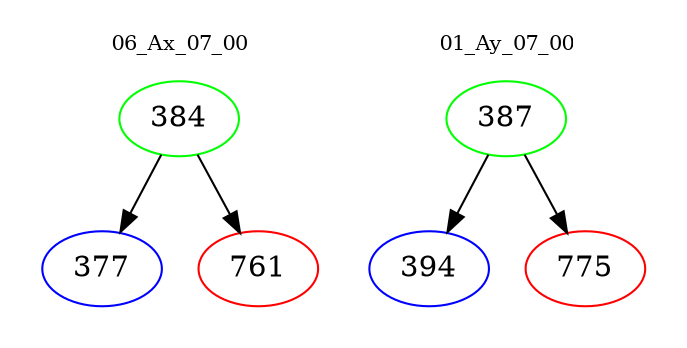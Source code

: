 digraph{
subgraph cluster_0 {
color = white
label = "06_Ax_07_00";
fontsize=10;
T0_384 [label="384", color="green"]
T0_384 -> T0_377 [color="black"]
T0_377 [label="377", color="blue"]
T0_384 -> T0_761 [color="black"]
T0_761 [label="761", color="red"]
}
subgraph cluster_1 {
color = white
label = "01_Ay_07_00";
fontsize=10;
T1_387 [label="387", color="green"]
T1_387 -> T1_394 [color="black"]
T1_394 [label="394", color="blue"]
T1_387 -> T1_775 [color="black"]
T1_775 [label="775", color="red"]
}
}

